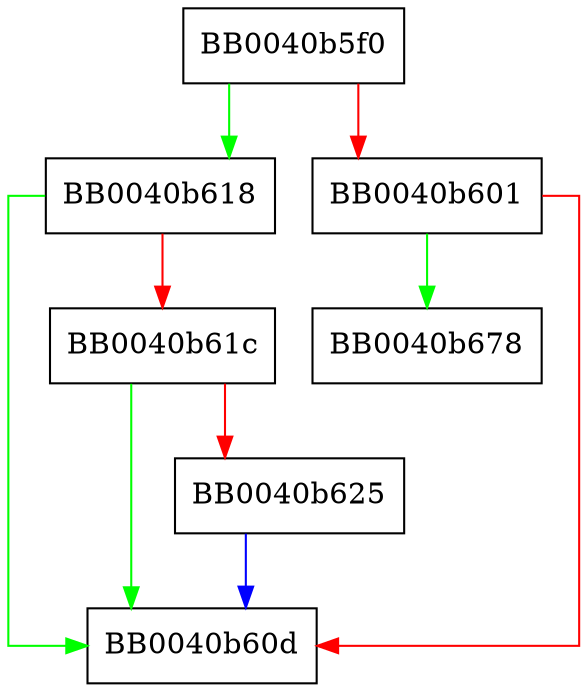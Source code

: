 digraph opt_str {
  node [shape="box"];
  graph [splines=ortho];
  BB0040b5f0 -> BB0040b618 [color="green"];
  BB0040b5f0 -> BB0040b601 [color="red"];
  BB0040b601 -> BB0040b678 [color="green"];
  BB0040b601 -> BB0040b60d [color="red"];
  BB0040b618 -> BB0040b60d [color="green"];
  BB0040b618 -> BB0040b61c [color="red"];
  BB0040b61c -> BB0040b60d [color="green"];
  BB0040b61c -> BB0040b625 [color="red"];
  BB0040b625 -> BB0040b60d [color="blue"];
}